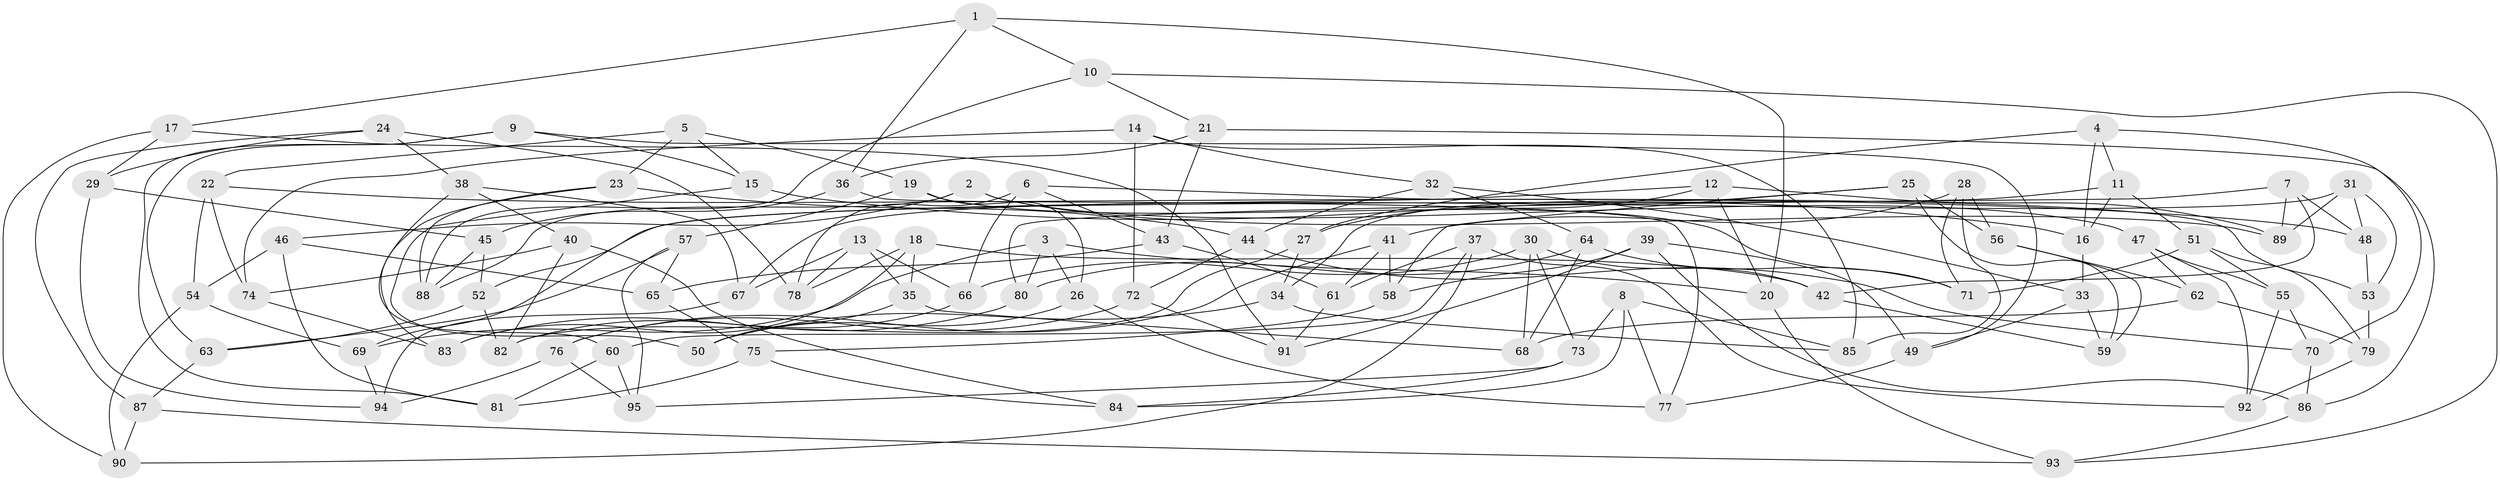 // coarse degree distribution, {4: 0.46808510638297873, 3: 0.1702127659574468, 5: 0.19148936170212766, 8: 0.0425531914893617, 7: 0.0425531914893617, 6: 0.02127659574468085, 10: 0.0425531914893617, 13: 0.02127659574468085}
// Generated by graph-tools (version 1.1) at 2025/03/03/04/25 22:03:44]
// undirected, 95 vertices, 190 edges
graph export_dot {
graph [start="1"]
  node [color=gray90,style=filled];
  1;
  2;
  3;
  4;
  5;
  6;
  7;
  8;
  9;
  10;
  11;
  12;
  13;
  14;
  15;
  16;
  17;
  18;
  19;
  20;
  21;
  22;
  23;
  24;
  25;
  26;
  27;
  28;
  29;
  30;
  31;
  32;
  33;
  34;
  35;
  36;
  37;
  38;
  39;
  40;
  41;
  42;
  43;
  44;
  45;
  46;
  47;
  48;
  49;
  50;
  51;
  52;
  53;
  54;
  55;
  56;
  57;
  58;
  59;
  60;
  61;
  62;
  63;
  64;
  65;
  66;
  67;
  68;
  69;
  70;
  71;
  72;
  73;
  74;
  75;
  76;
  77;
  78;
  79;
  80;
  81;
  82;
  83;
  84;
  85;
  86;
  87;
  88;
  89;
  90;
  91;
  92;
  93;
  94;
  95;
  1 -- 20;
  1 -- 10;
  1 -- 17;
  1 -- 36;
  2 -- 88;
  2 -- 46;
  2 -- 89;
  2 -- 47;
  3 -- 69;
  3 -- 20;
  3 -- 80;
  3 -- 26;
  4 -- 27;
  4 -- 11;
  4 -- 70;
  4 -- 16;
  5 -- 22;
  5 -- 23;
  5 -- 19;
  5 -- 15;
  6 -- 78;
  6 -- 53;
  6 -- 43;
  6 -- 66;
  7 -- 80;
  7 -- 89;
  7 -- 48;
  7 -- 42;
  8 -- 77;
  8 -- 85;
  8 -- 73;
  8 -- 84;
  9 -- 49;
  9 -- 81;
  9 -- 63;
  9 -- 15;
  10 -- 21;
  10 -- 93;
  10 -- 88;
  11 -- 16;
  11 -- 51;
  11 -- 52;
  12 -- 89;
  12 -- 69;
  12 -- 27;
  12 -- 20;
  13 -- 35;
  13 -- 66;
  13 -- 67;
  13 -- 78;
  14 -- 85;
  14 -- 74;
  14 -- 32;
  14 -- 72;
  15 -- 16;
  15 -- 50;
  16 -- 33;
  17 -- 29;
  17 -- 90;
  17 -- 91;
  18 -- 83;
  18 -- 35;
  18 -- 42;
  18 -- 78;
  19 -- 57;
  19 -- 71;
  19 -- 26;
  20 -- 93;
  21 -- 43;
  21 -- 86;
  21 -- 36;
  22 -- 54;
  22 -- 48;
  22 -- 74;
  23 -- 44;
  23 -- 88;
  23 -- 83;
  24 -- 78;
  24 -- 87;
  24 -- 29;
  24 -- 38;
  25 -- 34;
  25 -- 58;
  25 -- 56;
  25 -- 59;
  26 -- 50;
  26 -- 77;
  27 -- 34;
  27 -- 82;
  28 -- 71;
  28 -- 56;
  28 -- 85;
  28 -- 41;
  29 -- 94;
  29 -- 45;
  30 -- 68;
  30 -- 73;
  30 -- 66;
  30 -- 42;
  31 -- 89;
  31 -- 67;
  31 -- 48;
  31 -- 53;
  32 -- 44;
  32 -- 64;
  32 -- 33;
  33 -- 59;
  33 -- 49;
  34 -- 50;
  34 -- 85;
  35 -- 50;
  35 -- 68;
  36 -- 77;
  36 -- 45;
  37 -- 92;
  37 -- 90;
  37 -- 60;
  37 -- 61;
  38 -- 60;
  38 -- 40;
  38 -- 67;
  39 -- 49;
  39 -- 58;
  39 -- 91;
  39 -- 86;
  40 -- 82;
  40 -- 84;
  40 -- 74;
  41 -- 61;
  41 -- 58;
  41 -- 76;
  42 -- 59;
  43 -- 65;
  43 -- 61;
  44 -- 70;
  44 -- 72;
  45 -- 88;
  45 -- 52;
  46 -- 65;
  46 -- 54;
  46 -- 81;
  47 -- 92;
  47 -- 62;
  47 -- 55;
  48 -- 53;
  49 -- 77;
  51 -- 71;
  51 -- 55;
  51 -- 79;
  52 -- 63;
  52 -- 82;
  53 -- 79;
  54 -- 69;
  54 -- 90;
  55 -- 70;
  55 -- 92;
  56 -- 59;
  56 -- 62;
  57 -- 65;
  57 -- 63;
  57 -- 95;
  58 -- 75;
  60 -- 95;
  60 -- 81;
  61 -- 91;
  62 -- 79;
  62 -- 68;
  63 -- 87;
  64 -- 68;
  64 -- 80;
  64 -- 71;
  65 -- 75;
  66 -- 82;
  67 -- 94;
  69 -- 94;
  70 -- 86;
  72 -- 76;
  72 -- 91;
  73 -- 95;
  73 -- 84;
  74 -- 83;
  75 -- 84;
  75 -- 81;
  76 -- 94;
  76 -- 95;
  79 -- 92;
  80 -- 83;
  86 -- 93;
  87 -- 93;
  87 -- 90;
}
